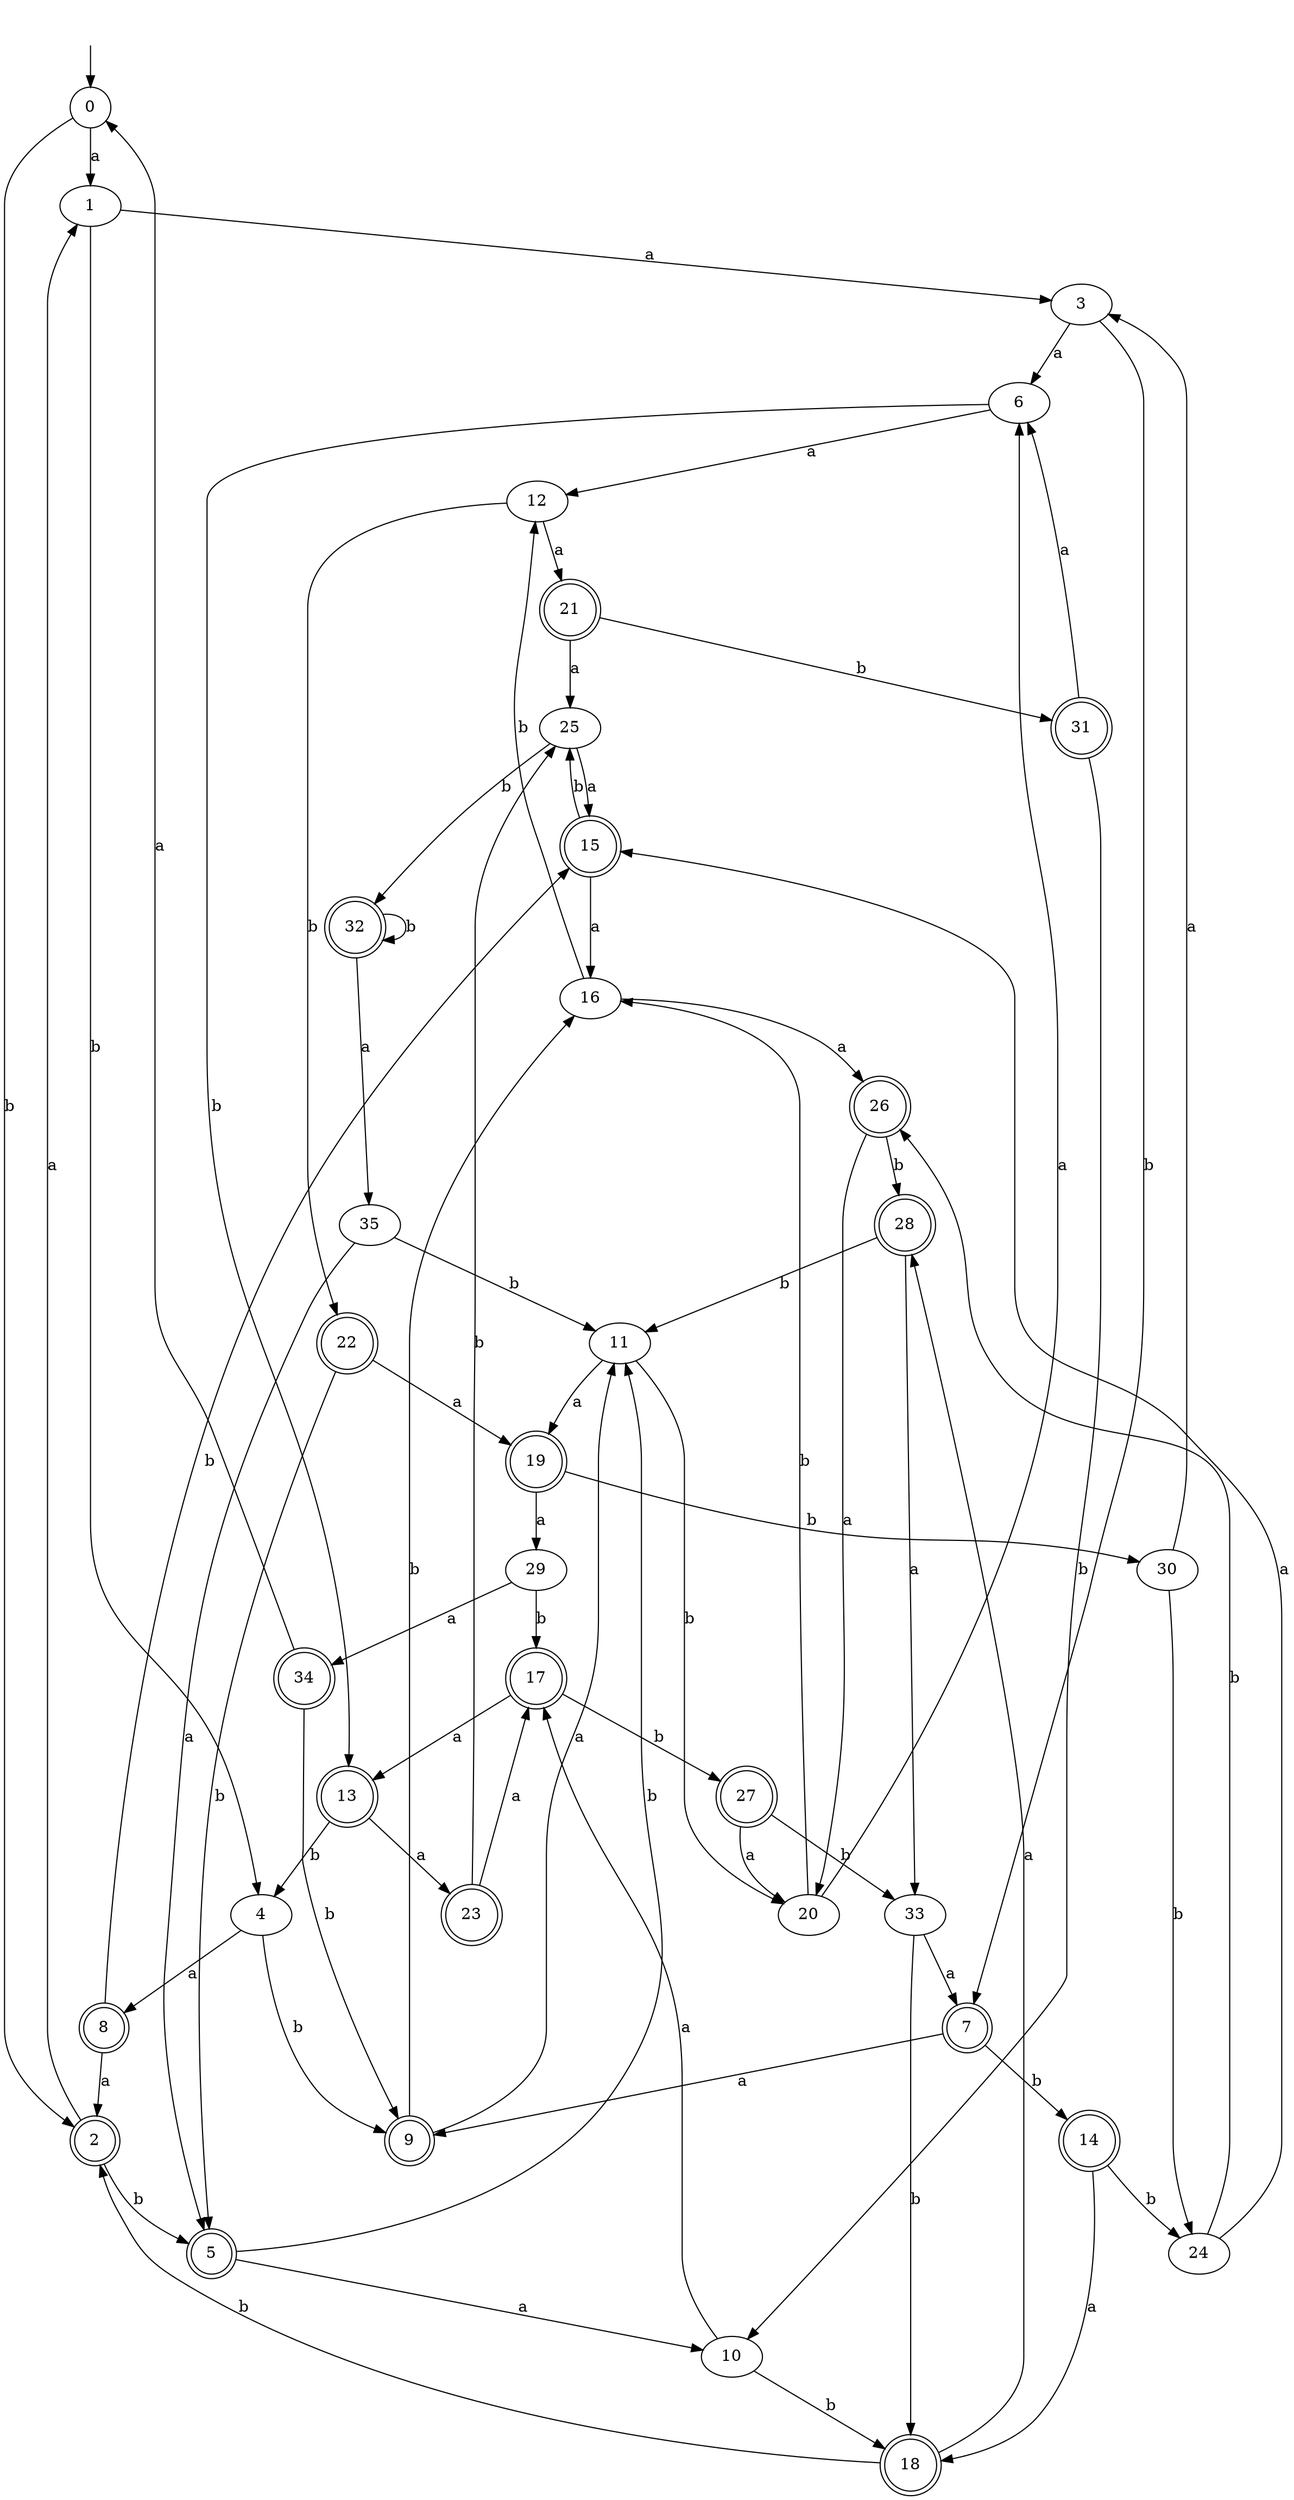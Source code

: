 digraph RandomDFA {
  __start0 [label="", shape=none];
  __start0 -> 0 [label=""];
  0 [shape=circle]
  0 -> 1 [label="a"]
  0 -> 2 [label="b"]
  1
  1 -> 3 [label="a"]
  1 -> 4 [label="b"]
  2 [shape=doublecircle]
  2 -> 1 [label="a"]
  2 -> 5 [label="b"]
  3
  3 -> 6 [label="a"]
  3 -> 7 [label="b"]
  4
  4 -> 8 [label="a"]
  4 -> 9 [label="b"]
  5 [shape=doublecircle]
  5 -> 10 [label="a"]
  5 -> 11 [label="b"]
  6
  6 -> 12 [label="a"]
  6 -> 13 [label="b"]
  7 [shape=doublecircle]
  7 -> 9 [label="a"]
  7 -> 14 [label="b"]
  8 [shape=doublecircle]
  8 -> 2 [label="a"]
  8 -> 15 [label="b"]
  9 [shape=doublecircle]
  9 -> 11 [label="a"]
  9 -> 16 [label="b"]
  10
  10 -> 17 [label="a"]
  10 -> 18 [label="b"]
  11
  11 -> 19 [label="a"]
  11 -> 20 [label="b"]
  12
  12 -> 21 [label="a"]
  12 -> 22 [label="b"]
  13 [shape=doublecircle]
  13 -> 23 [label="a"]
  13 -> 4 [label="b"]
  14 [shape=doublecircle]
  14 -> 18 [label="a"]
  14 -> 24 [label="b"]
  15 [shape=doublecircle]
  15 -> 16 [label="a"]
  15 -> 25 [label="b"]
  16
  16 -> 26 [label="a"]
  16 -> 12 [label="b"]
  17 [shape=doublecircle]
  17 -> 13 [label="a"]
  17 -> 27 [label="b"]
  18 [shape=doublecircle]
  18 -> 28 [label="a"]
  18 -> 2 [label="b"]
  19 [shape=doublecircle]
  19 -> 29 [label="a"]
  19 -> 30 [label="b"]
  20
  20 -> 6 [label="a"]
  20 -> 16 [label="b"]
  21 [shape=doublecircle]
  21 -> 25 [label="a"]
  21 -> 31 [label="b"]
  22 [shape=doublecircle]
  22 -> 19 [label="a"]
  22 -> 5 [label="b"]
  23 [shape=doublecircle]
  23 -> 17 [label="a"]
  23 -> 25 [label="b"]
  24
  24 -> 15 [label="a"]
  24 -> 26 [label="b"]
  25
  25 -> 15 [label="a"]
  25 -> 32 [label="b"]
  26 [shape=doublecircle]
  26 -> 20 [label="a"]
  26 -> 28 [label="b"]
  27 [shape=doublecircle]
  27 -> 20 [label="a"]
  27 -> 33 [label="b"]
  28 [shape=doublecircle]
  28 -> 33 [label="a"]
  28 -> 11 [label="b"]
  29
  29 -> 34 [label="a"]
  29 -> 17 [label="b"]
  30
  30 -> 3 [label="a"]
  30 -> 24 [label="b"]
  31 [shape=doublecircle]
  31 -> 6 [label="a"]
  31 -> 10 [label="b"]
  32 [shape=doublecircle]
  32 -> 35 [label="a"]
  32 -> 32 [label="b"]
  33
  33 -> 7 [label="a"]
  33 -> 18 [label="b"]
  34 [shape=doublecircle]
  34 -> 0 [label="a"]
  34 -> 9 [label="b"]
  35
  35 -> 5 [label="a"]
  35 -> 11 [label="b"]
}
